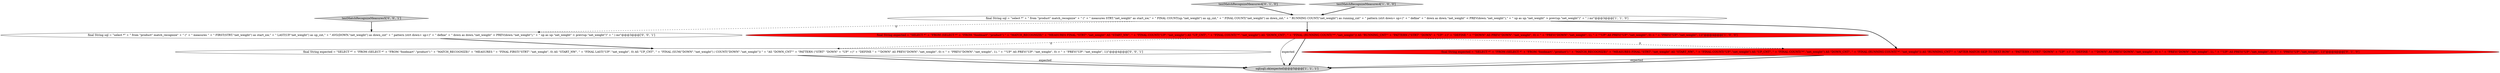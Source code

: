 digraph {
0 [style = filled, label = "final String sql = \"select *\" + \" from \"product\" match_recognize\" + \" (\" + \" measures STRT.\"net_weight\" as start_nw,\" + \" FINAL COUNT(up.\"net_weight\") as up_cnt,\" + \" FINAL COUNT(\"net_weight\") as down_cnt,\" + \" RUNNING COUNT(\"net_weight\") as running_cnt\" + \" pattern (strt down+ up+)\" + \" define\" + \" down as down.\"net_weight\" < PREV(down.\"net_weight\"),\" + \" up as up.\"net_weight\" > prev(up.\"net_weight\")\" + \" ) mr\"@@@3@@@['1', '1', '0']", fillcolor = white, shape = ellipse image = "AAA0AAABBB1BBB"];
5 [style = filled, label = "testMatchRecognizeMeasures4['0', '1', '0']", fillcolor = lightgray, shape = diamond image = "AAA0AAABBB2BBB"];
3 [style = filled, label = "testMatchRecognizeMeasures4['1', '0', '0']", fillcolor = lightgray, shape = diamond image = "AAA0AAABBB1BBB"];
6 [style = filled, label = "final String expected = \"SELECT *\" + \"FROM (SELECT *\" + \"FROM \"foodmart\".\"product\") \" + \"MATCH_RECOGNIZE(\" + \"MEASURES \" + \"FINAL FIRST(\"STRT\".\"net_weight\", 0) AS \"START_NW\", \" + \"FINAL LAST(\"UP\".\"net_weight\", 0) AS \"UP_CNT\", \" + \"FINAL (SUM(\"DOWN\".\"net_weight\") / COUNT(\"DOWN\".\"net_weight\")) \" + \"AS \"DOWN_CNT\"\" + \"PATTERN (\"STRT\" \"DOWN\" + \"UP\" +)\" + \"DEFINE \" + \"\"DOWN\" AS PREV(\"DOWN\".\"net_weight\", 0) < \" + \"PREV(\"DOWN\".\"net_weight\", 1), \" + \"\"UP\" AS PREV(\"UP\".\"net_weight\", 0) > \" + \"PREV(\"UP\".\"net_weight\", 1))\"@@@4@@@['0', '0', '1']", fillcolor = white, shape = ellipse image = "AAA0AAABBB3BBB"];
2 [style = filled, label = "sql(sql).ok(expected)@@@5@@@['1', '1', '1']", fillcolor = lightgray, shape = ellipse image = "AAA0AAABBB1BBB"];
7 [style = filled, label = "final String sql = \"select *\" + \" from \"product\" match_recognize\" + \" (\" + \" measures \" + \" FIRST(STRT.\"net_weight\") as start_nw,\" + \" LAST(UP.\"net_weight\") as up_cnt,\" + \" AVG(DOWN.\"net_weight\") as down_cnt\" + \" pattern (strt down+ up+)\" + \" define\" + \" down as down.\"net_weight\" < PREV(down.\"net_weight\"),\" + \" up as up.\"net_weight\" > prev(up.\"net_weight\")\" + \" ) mr\"@@@3@@@['0', '0', '1']", fillcolor = white, shape = ellipse image = "AAA0AAABBB3BBB"];
8 [style = filled, label = "testMatchRecognizeMeasures5['0', '0', '1']", fillcolor = lightgray, shape = diamond image = "AAA0AAABBB3BBB"];
4 [style = filled, label = "final String expected = \"SELECT *\" + \"FROM (SELECT *\" + \"FROM \"foodmart\".\"product\") \" + \"MATCH_RECOGNIZE(\" + \"MEASURES FINAL \"STRT\".\"net_weight\" AS \"START_NW\", \" + \"FINAL COUNT(\"UP\".\"net_weight\") AS \"UP_CNT\", \" + \"FINAL COUNT(\"*\".\"net_weight\") AS \"DOWN_CNT\", \" + \"FINAL (RUNNING COUNT(\"*\".\"net_weight\")) AS \"RUNNING_CNT\"\" + \"AFTER MATCH SKIP TO NEXT ROW\" + \"PATTERN (\"STRT\" \"DOWN\" + \"UP\" +)\" + \"DEFINE \" + \"\"DOWN\" AS PREV(\"DOWN\".\"net_weight\", 0) < \" + \"PREV(\"DOWN\".\"net_weight\", 1), \" + \"\"UP\" AS PREV(\"UP\".\"net_weight\", 0) > \" + \"PREV(\"UP\".\"net_weight\", 1))\"@@@4@@@['0', '1', '0']", fillcolor = red, shape = ellipse image = "AAA1AAABBB2BBB"];
1 [style = filled, label = "final String expected = \"SELECT *\" + \"FROM (SELECT *\" + \"FROM \"foodmart\".\"product\") \" + \"MATCH_RECOGNIZE(\" + \"MEASURES FINAL \"STRT\".\"net_weight\" AS \"START_NW\", \" + \"FINAL COUNT(\"UP\".\"net_weight\") AS \"UP_CNT\", \" + \"FINAL COUNT(\"*\".\"net_weight\") AS \"DOWN_CNT\", \" + \"FINAL (RUNNING COUNT(\"*\".\"net_weight\")) AS \"RUNNING_CNT\"\" + \"PATTERN (\"STRT\" \"DOWN\" + \"UP\" +)\" + \"DEFINE \" + \"\"DOWN\" AS PREV(\"DOWN\".\"net_weight\", 0) < \" + \"PREV(\"DOWN\".\"net_weight\", 1), \" + \"\"UP\" AS PREV(\"UP\".\"net_weight\", 0) > \" + \"PREV(\"UP\".\"net_weight\", 1))\"@@@4@@@['1', '0', '0']", fillcolor = red, shape = ellipse image = "AAA1AAABBB1BBB"];
8->7 [style = bold, label=""];
4->2 [style = solid, label="expected"];
1->4 [style = dashed, label="0"];
6->2 [style = solid, label="expected"];
1->2 [style = bold, label=""];
4->2 [style = bold, label=""];
5->0 [style = bold, label=""];
0->7 [style = dashed, label="0"];
0->4 [style = bold, label=""];
1->2 [style = solid, label="expected"];
0->1 [style = bold, label=""];
1->6 [style = dashed, label="0"];
3->0 [style = bold, label=""];
7->6 [style = bold, label=""];
6->2 [style = bold, label=""];
}
